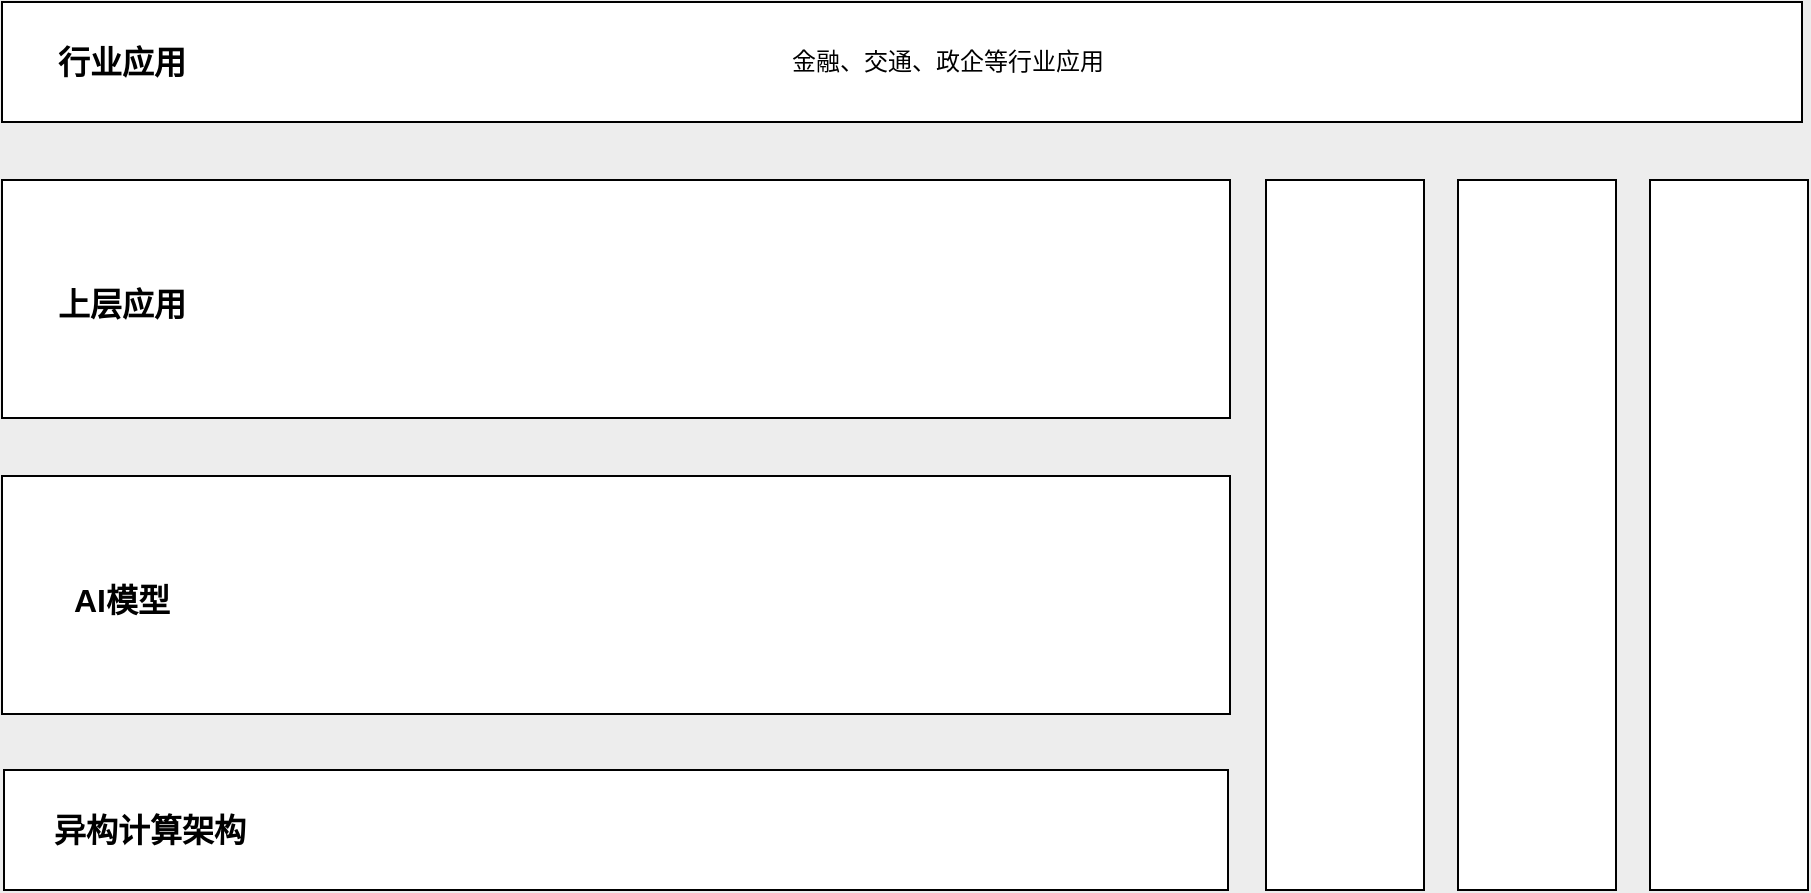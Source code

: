 <mxfile version="24.5.3" type="github">
  <diagram name="第 1 页" id="DM-KIrJjknosANJa-6J8">
    <mxGraphModel dx="1834" dy="746" grid="0" gridSize="10" guides="1" tooltips="1" connect="1" arrows="1" fold="1" page="0" pageScale="1" pageWidth="827" pageHeight="1169" background="#EDEDED" math="0" shadow="0">
      <root>
        <mxCell id="0" />
        <mxCell id="1" parent="0" />
        <mxCell id="yu92lfb1kVJGWA3T8rP4-6" value="" style="rounded=0;whiteSpace=wrap;html=1;" vertex="1" parent="1">
          <mxGeometry x="-82" y="176" width="900" height="60" as="geometry" />
        </mxCell>
        <mxCell id="yu92lfb1kVJGWA3T8rP4-7" value="行业应用" style="text;html=1;align=center;verticalAlign=middle;whiteSpace=wrap;rounded=0;fontStyle=1;fontSize=16;" vertex="1" parent="1">
          <mxGeometry x="-61" y="191" width="78" height="30" as="geometry" />
        </mxCell>
        <mxCell id="yu92lfb1kVJGWA3T8rP4-8" value="" style="rounded=0;whiteSpace=wrap;html=1;" vertex="1" parent="1">
          <mxGeometry x="-82" y="265" width="614" height="119" as="geometry" />
        </mxCell>
        <mxCell id="yu92lfb1kVJGWA3T8rP4-9" value="上层应用" style="text;html=1;align=center;verticalAlign=middle;whiteSpace=wrap;rounded=0;fontStyle=1;fontSize=16;" vertex="1" parent="1">
          <mxGeometry x="-61" y="312" width="78" height="30" as="geometry" />
        </mxCell>
        <mxCell id="yu92lfb1kVJGWA3T8rP4-10" value="" style="rounded=0;whiteSpace=wrap;html=1;" vertex="1" parent="1">
          <mxGeometry x="-82" y="413" width="614" height="119" as="geometry" />
        </mxCell>
        <mxCell id="yu92lfb1kVJGWA3T8rP4-11" value="AI模型" style="text;html=1;align=center;verticalAlign=middle;whiteSpace=wrap;rounded=0;fontStyle=1;fontSize=16;" vertex="1" parent="1">
          <mxGeometry x="-61" y="460" width="78" height="30" as="geometry" />
        </mxCell>
        <mxCell id="yu92lfb1kVJGWA3T8rP4-12" value="" style="rounded=0;whiteSpace=wrap;html=1;" vertex="1" parent="1">
          <mxGeometry x="-81" y="560" width="612" height="60" as="geometry" />
        </mxCell>
        <mxCell id="yu92lfb1kVJGWA3T8rP4-13" value="异构计算架构" style="text;html=1;align=center;verticalAlign=middle;whiteSpace=wrap;rounded=0;fontStyle=1;fontSize=16;" vertex="1" parent="1">
          <mxGeometry x="-60" y="575" width="104" height="30" as="geometry" />
        </mxCell>
        <mxCell id="yu92lfb1kVJGWA3T8rP4-14" value="金融、交通、政企等行业应用" style="text;html=1;align=center;verticalAlign=middle;whiteSpace=wrap;rounded=0;" vertex="1" parent="1">
          <mxGeometry x="120" y="191" width="542" height="30" as="geometry" />
        </mxCell>
        <mxCell id="yu92lfb1kVJGWA3T8rP4-15" value="" style="rounded=0;whiteSpace=wrap;html=1;" vertex="1" parent="1">
          <mxGeometry x="550" y="265" width="79" height="355" as="geometry" />
        </mxCell>
        <mxCell id="yu92lfb1kVJGWA3T8rP4-16" value="" style="rounded=0;whiteSpace=wrap;html=1;" vertex="1" parent="1">
          <mxGeometry x="646" y="265" width="79" height="355" as="geometry" />
        </mxCell>
        <mxCell id="yu92lfb1kVJGWA3T8rP4-17" value="" style="rounded=0;whiteSpace=wrap;html=1;" vertex="1" parent="1">
          <mxGeometry x="742" y="265" width="79" height="355" as="geometry" />
        </mxCell>
      </root>
    </mxGraphModel>
  </diagram>
</mxfile>
